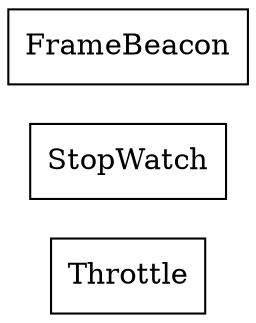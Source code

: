 strict digraph class_diagram {
  rankdir=LR;
  TypeThrottle[
    label="Throttle",
    URL="Throttle.html",
    tooltip="com.sekati.time.Throttle",
    shape="record"
  ];
  TypeStopWatch[
    label="StopWatch",
    URL="StopWatch.html",
    tooltip="com.sekati.time.StopWatch",
    shape="record"
  ];
  TypeFrameBeacon[
    label="FrameBeacon",
    URL="FrameBeacon.html",
    tooltip="com.sekati.time.FrameBeacon",
    shape="record"
  ];
}
